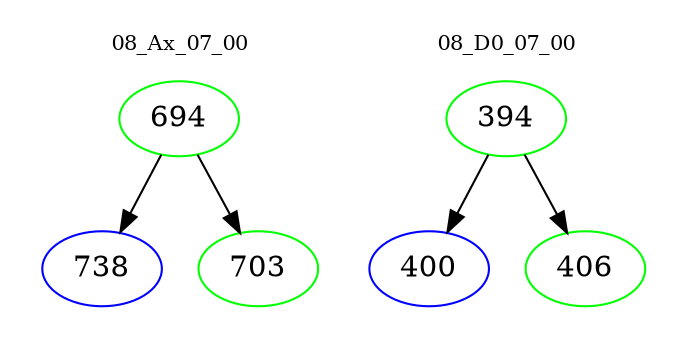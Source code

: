 digraph{
subgraph cluster_0 {
color = white
label = "08_Ax_07_00";
fontsize=10;
T0_694 [label="694", color="green"]
T0_694 -> T0_738 [color="black"]
T0_738 [label="738", color="blue"]
T0_694 -> T0_703 [color="black"]
T0_703 [label="703", color="green"]
}
subgraph cluster_1 {
color = white
label = "08_D0_07_00";
fontsize=10;
T1_394 [label="394", color="green"]
T1_394 -> T1_400 [color="black"]
T1_400 [label="400", color="blue"]
T1_394 -> T1_406 [color="black"]
T1_406 [label="406", color="green"]
}
}

